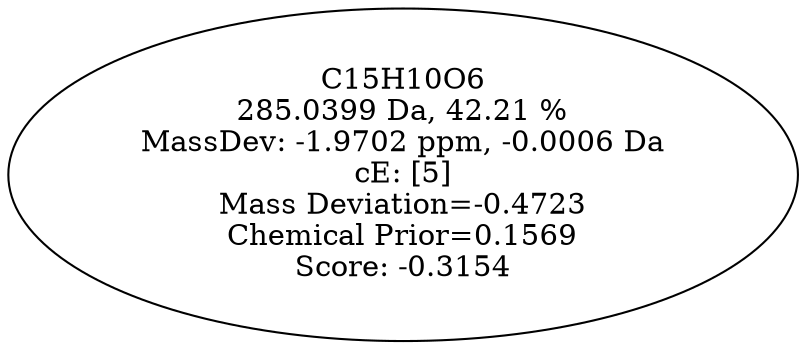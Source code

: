 strict digraph {
v1 [label="C15H10O6\n285.0399 Da, 42.21 %\nMassDev: -1.9702 ppm, -0.0006 Da\ncE: [5]\nMass Deviation=-0.4723\nChemical Prior=0.1569\nScore: -0.3154"];
}